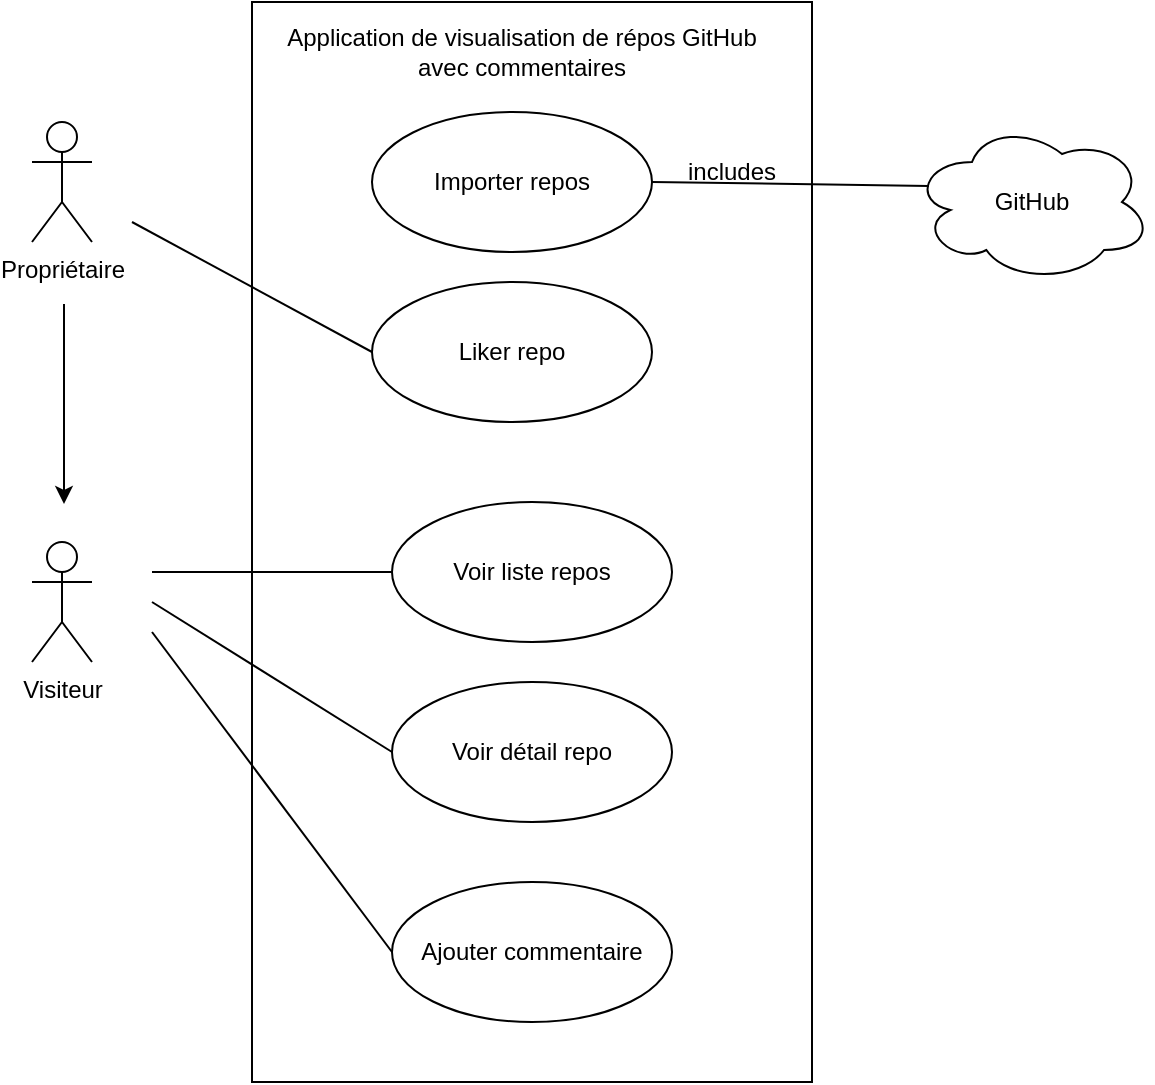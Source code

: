 <mxfile version="24.7.17">
  <diagram name="Page-1" id="k56sTjXgi72y0KkwUos8">
    <mxGraphModel dx="797" dy="756" grid="1" gridSize="10" guides="1" tooltips="1" connect="1" arrows="1" fold="1" page="1" pageScale="1" pageWidth="827" pageHeight="1169" math="0" shadow="0">
      <root>
        <mxCell id="0" />
        <mxCell id="1" parent="0" />
        <mxCell id="KzKbpM3evGvGKZZsRevQ-1" value="" style="rounded=0;whiteSpace=wrap;html=1;" vertex="1" parent="1">
          <mxGeometry x="350" y="220" width="280" height="540" as="geometry" />
        </mxCell>
        <mxCell id="KzKbpM3evGvGKZZsRevQ-2" value="Application de visualisation de répos GitHub avec commentaires" style="text;html=1;align=center;verticalAlign=middle;whiteSpace=wrap;rounded=0;" vertex="1" parent="1">
          <mxGeometry x="360" y="230" width="250" height="30" as="geometry" />
        </mxCell>
        <mxCell id="KzKbpM3evGvGKZZsRevQ-3" value="Propriétaire" style="shape=umlActor;verticalLabelPosition=bottom;verticalAlign=top;html=1;" vertex="1" parent="1">
          <mxGeometry x="240" y="280" width="30" height="60" as="geometry" />
        </mxCell>
        <mxCell id="KzKbpM3evGvGKZZsRevQ-4" value="Visiteur" style="shape=umlActor;verticalLabelPosition=bottom;verticalAlign=top;html=1;" vertex="1" parent="1">
          <mxGeometry x="240" y="490" width="30" height="60" as="geometry" />
        </mxCell>
        <mxCell id="KzKbpM3evGvGKZZsRevQ-5" value="" style="endArrow=classic;html=1;rounded=0;" edge="1" parent="1">
          <mxGeometry width="50" height="50" relative="1" as="geometry">
            <mxPoint x="256" y="371" as="sourcePoint" />
            <mxPoint x="256" y="471" as="targetPoint" />
          </mxGeometry>
        </mxCell>
        <mxCell id="KzKbpM3evGvGKZZsRevQ-6" value="Importer repos" style="ellipse;whiteSpace=wrap;html=1;" vertex="1" parent="1">
          <mxGeometry x="410" y="275" width="140" height="70" as="geometry" />
        </mxCell>
        <mxCell id="KzKbpM3evGvGKZZsRevQ-8" value="Ajouter commentaire" style="ellipse;whiteSpace=wrap;html=1;" vertex="1" parent="1">
          <mxGeometry x="420" y="660" width="140" height="70" as="geometry" />
        </mxCell>
        <mxCell id="KzKbpM3evGvGKZZsRevQ-9" value="" style="endArrow=none;html=1;rounded=0;entryX=0;entryY=0.5;entryDx=0;entryDy=0;" edge="1" parent="1" target="KzKbpM3evGvGKZZsRevQ-8">
          <mxGeometry width="50" height="50" relative="1" as="geometry">
            <mxPoint x="300" y="535" as="sourcePoint" />
            <mxPoint x="330" y="520" as="targetPoint" />
          </mxGeometry>
        </mxCell>
        <mxCell id="KzKbpM3evGvGKZZsRevQ-10" value="Voir liste&amp;nbsp;&lt;span style=&quot;background-color: initial;&quot;&gt;repos&lt;/span&gt;" style="ellipse;whiteSpace=wrap;html=1;" vertex="1" parent="1">
          <mxGeometry x="420" y="470" width="140" height="70" as="geometry" />
        </mxCell>
        <mxCell id="KzKbpM3evGvGKZZsRevQ-11" value="Voir détail repo" style="ellipse;whiteSpace=wrap;html=1;" vertex="1" parent="1">
          <mxGeometry x="420" y="560" width="140" height="70" as="geometry" />
        </mxCell>
        <mxCell id="KzKbpM3evGvGKZZsRevQ-12" value="" style="endArrow=none;html=1;rounded=0;entryX=0;entryY=0.5;entryDx=0;entryDy=0;" edge="1" parent="1" target="KzKbpM3evGvGKZZsRevQ-11">
          <mxGeometry width="50" height="50" relative="1" as="geometry">
            <mxPoint x="300" y="520" as="sourcePoint" />
            <mxPoint x="330" y="520" as="targetPoint" />
          </mxGeometry>
        </mxCell>
        <mxCell id="KzKbpM3evGvGKZZsRevQ-13" value="" style="endArrow=none;html=1;rounded=0;entryX=0;entryY=0.5;entryDx=0;entryDy=0;" edge="1" parent="1" target="KzKbpM3evGvGKZZsRevQ-10">
          <mxGeometry width="50" height="50" relative="1" as="geometry">
            <mxPoint x="300" y="505" as="sourcePoint" />
            <mxPoint x="425" y="505" as="targetPoint" />
          </mxGeometry>
        </mxCell>
        <mxCell id="KzKbpM3evGvGKZZsRevQ-14" value="Liker repo" style="ellipse;whiteSpace=wrap;html=1;" vertex="1" parent="1">
          <mxGeometry x="410" y="360" width="140" height="70" as="geometry" />
        </mxCell>
        <mxCell id="KzKbpM3evGvGKZZsRevQ-15" value="" style="endArrow=none;html=1;rounded=0;entryX=0;entryY=0.5;entryDx=0;entryDy=0;" edge="1" parent="1" target="KzKbpM3evGvGKZZsRevQ-14">
          <mxGeometry width="50" height="50" relative="1" as="geometry">
            <mxPoint x="290" y="330" as="sourcePoint" />
            <mxPoint x="420" y="320" as="targetPoint" />
          </mxGeometry>
        </mxCell>
        <mxCell id="KzKbpM3evGvGKZZsRevQ-16" value="GitHub" style="ellipse;shape=cloud;whiteSpace=wrap;html=1;" vertex="1" parent="1">
          <mxGeometry x="680" y="280" width="120" height="80" as="geometry" />
        </mxCell>
        <mxCell id="KzKbpM3evGvGKZZsRevQ-17" value="" style="endArrow=none;html=1;rounded=0;entryX=0.07;entryY=0.4;entryDx=0;entryDy=0;entryPerimeter=0;exitX=1;exitY=0.5;exitDx=0;exitDy=0;" edge="1" parent="1" source="KzKbpM3evGvGKZZsRevQ-6" target="KzKbpM3evGvGKZZsRevQ-16">
          <mxGeometry width="50" height="50" relative="1" as="geometry">
            <mxPoint x="680" y="430" as="sourcePoint" />
            <mxPoint x="730" y="380" as="targetPoint" />
          </mxGeometry>
        </mxCell>
        <mxCell id="KzKbpM3evGvGKZZsRevQ-18" value="includes" style="text;html=1;align=center;verticalAlign=middle;whiteSpace=wrap;rounded=0;" vertex="1" parent="1">
          <mxGeometry x="560" y="290" width="60" height="30" as="geometry" />
        </mxCell>
      </root>
    </mxGraphModel>
  </diagram>
</mxfile>
